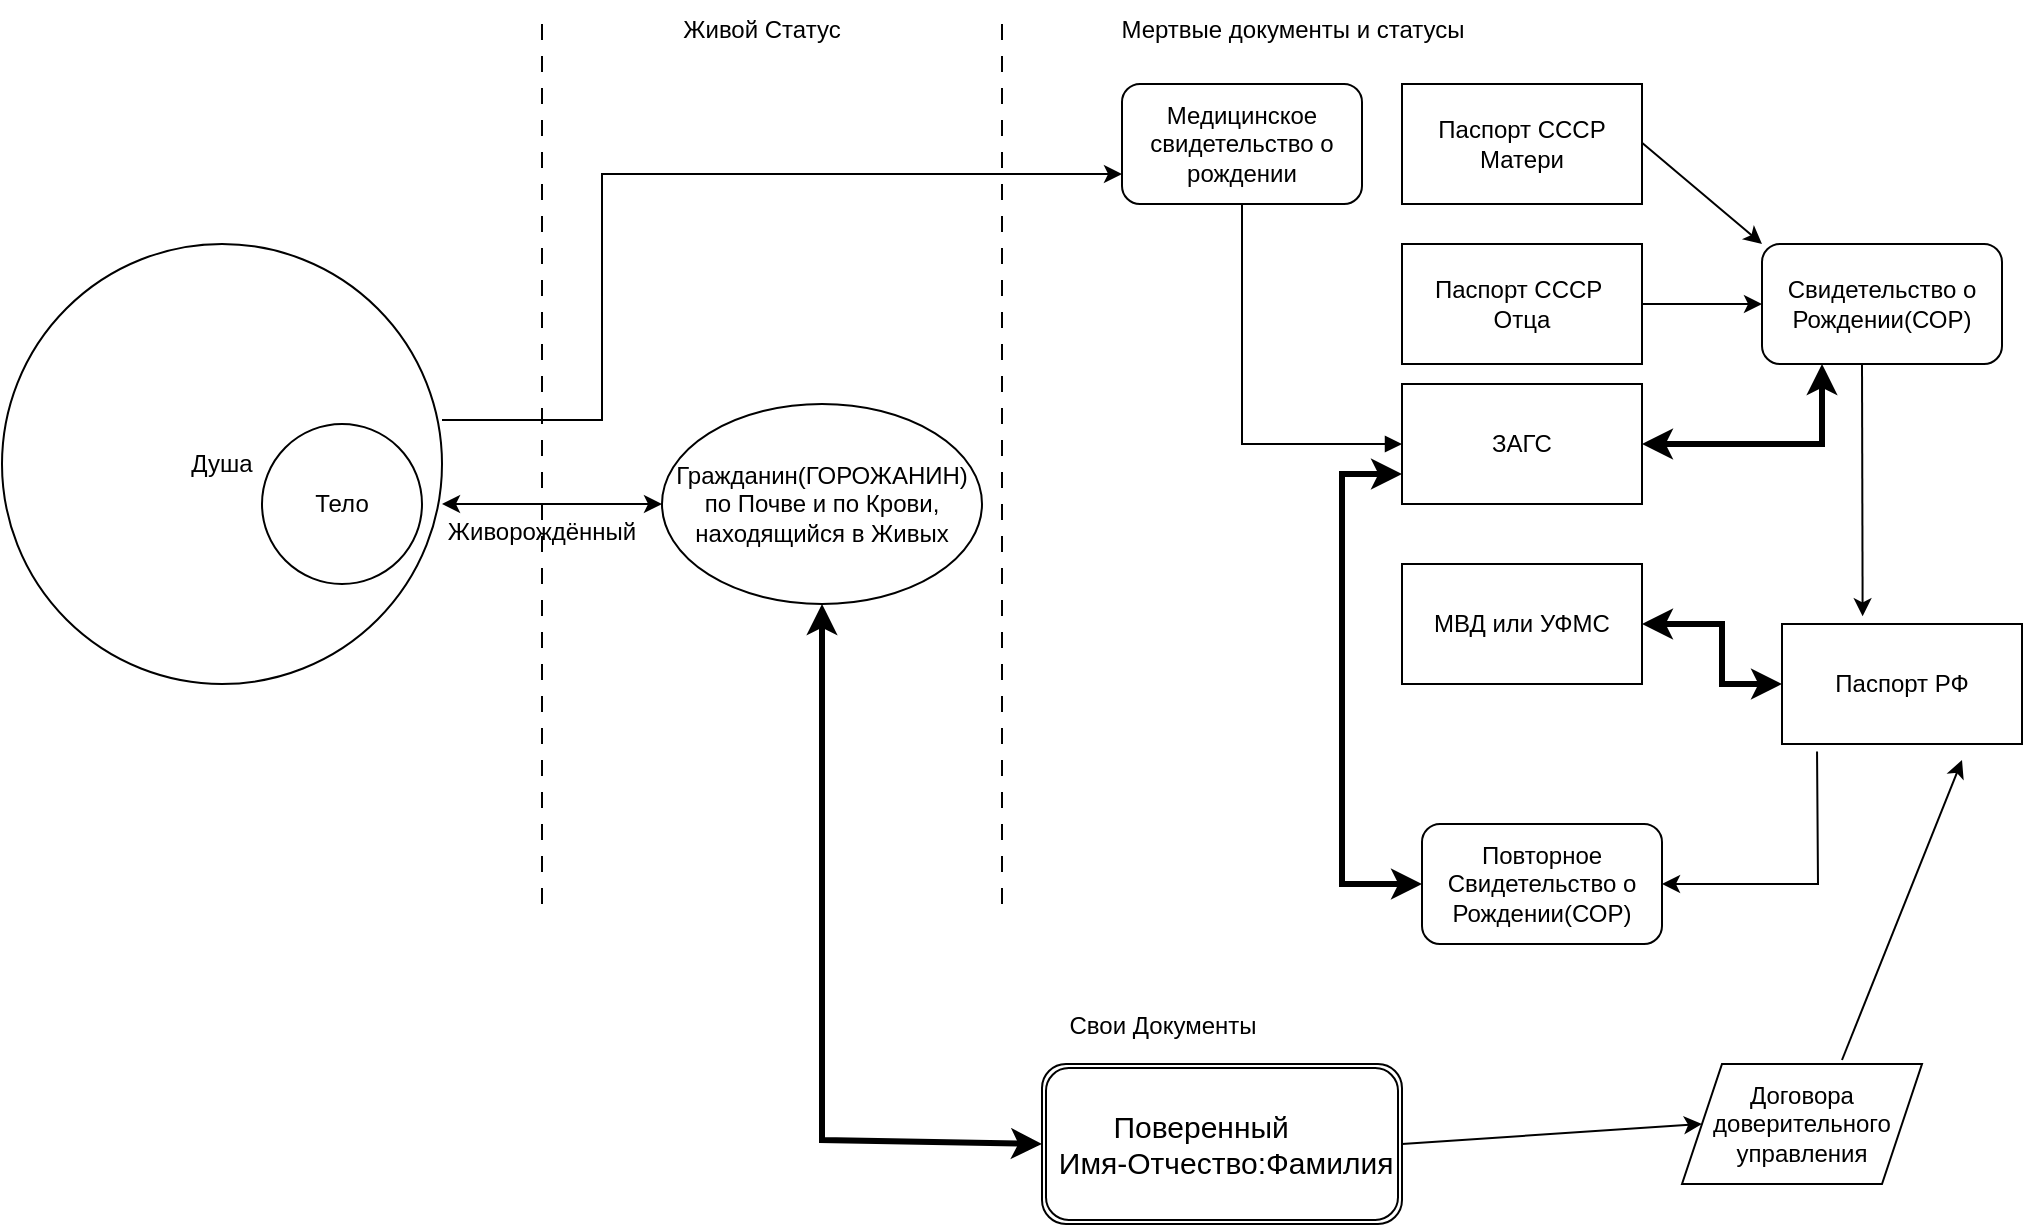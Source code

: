 <mxfile version="21.2.9" type="github">
  <diagram name="Страница 1" id="bMrQ0MzoH_sZkKh2n9hR">
    <mxGraphModel dx="1440" dy="766" grid="1" gridSize="10" guides="1" tooltips="1" connect="1" arrows="1" fold="1" page="1" pageScale="1" pageWidth="1169" pageHeight="827" math="0" shadow="0">
      <root>
        <mxCell id="0" />
        <mxCell id="1" parent="0" />
        <mxCell id="cwWUCkyU1rJAub2ugfKa-1" value="Душа" style="ellipse;whiteSpace=wrap;html=1;aspect=fixed;" vertex="1" parent="1">
          <mxGeometry x="60" y="152" width="220" height="220" as="geometry" />
        </mxCell>
        <mxCell id="cwWUCkyU1rJAub2ugfKa-5" value="Тело" style="ellipse;whiteSpace=wrap;html=1;aspect=fixed;align=center;verticalAlign=middle;labelBackgroundColor=default;labelBorderColor=none;" vertex="1" parent="1">
          <mxGeometry x="190" y="242" width="80" height="80" as="geometry" />
        </mxCell>
        <mxCell id="cwWUCkyU1rJAub2ugfKa-6" value="" style="endArrow=none;html=1;rounded=0;dashed=1;dashPattern=8 8;" edge="1" parent="1">
          <mxGeometry width="50" height="50" relative="1" as="geometry">
            <mxPoint x="330" y="482" as="sourcePoint" />
            <mxPoint x="330" y="42" as="targetPoint" />
          </mxGeometry>
        </mxCell>
        <mxCell id="cwWUCkyU1rJAub2ugfKa-7" value="" style="endArrow=classic;startArrow=classic;html=1;rounded=0;entryX=0;entryY=0.5;entryDx=0;entryDy=0;" edge="1" parent="1" target="cwWUCkyU1rJAub2ugfKa-13">
          <mxGeometry width="50" height="50" relative="1" as="geometry">
            <mxPoint x="280" y="282" as="sourcePoint" />
            <mxPoint x="400" y="282" as="targetPoint" />
          </mxGeometry>
        </mxCell>
        <mxCell id="cwWUCkyU1rJAub2ugfKa-10" value="Живорождённый" style="text;html=1;strokeColor=none;fillColor=none;align=center;verticalAlign=middle;whiteSpace=wrap;rounded=0;" vertex="1" parent="1">
          <mxGeometry x="300" y="281" width="60" height="30" as="geometry" />
        </mxCell>
        <mxCell id="cwWUCkyU1rJAub2ugfKa-13" value="Гражданин(ГОРОЖАНИН) по Почве и по Крови, находящийся в Живых" style="ellipse;whiteSpace=wrap;html=1;" vertex="1" parent="1">
          <mxGeometry x="390" y="232" width="160" height="100" as="geometry" />
        </mxCell>
        <mxCell id="cwWUCkyU1rJAub2ugfKa-14" value="" style="endArrow=none;html=1;rounded=0;dashed=1;dashPattern=8 8;" edge="1" parent="1">
          <mxGeometry width="50" height="50" relative="1" as="geometry">
            <mxPoint x="560" y="482" as="sourcePoint" />
            <mxPoint x="560" y="42" as="targetPoint" />
          </mxGeometry>
        </mxCell>
        <mxCell id="cwWUCkyU1rJAub2ugfKa-16" value="Паспорт РФ" style="rounded=0;whiteSpace=wrap;html=1;" vertex="1" parent="1">
          <mxGeometry x="950" y="342" width="120" height="60" as="geometry" />
        </mxCell>
        <mxCell id="cwWUCkyU1rJAub2ugfKa-17" value="Свидетельство о Рождении(СОР)" style="rounded=1;whiteSpace=wrap;html=1;" vertex="1" parent="1">
          <mxGeometry x="940" y="152" width="120" height="60" as="geometry" />
        </mxCell>
        <mxCell id="cwWUCkyU1rJAub2ugfKa-18" value="Паспорт СССР Матери" style="rounded=0;whiteSpace=wrap;html=1;" vertex="1" parent="1">
          <mxGeometry x="760" y="72" width="120" height="60" as="geometry" />
        </mxCell>
        <mxCell id="cwWUCkyU1rJAub2ugfKa-19" value="Паспорт СССР&amp;nbsp; Отца" style="rounded=0;whiteSpace=wrap;html=1;" vertex="1" parent="1">
          <mxGeometry x="760" y="152" width="120" height="60" as="geometry" />
        </mxCell>
        <mxCell id="cwWUCkyU1rJAub2ugfKa-20" value="ЗАГС" style="rounded=0;whiteSpace=wrap;html=1;" vertex="1" parent="1">
          <mxGeometry x="760" y="222" width="120" height="60" as="geometry" />
        </mxCell>
        <mxCell id="cwWUCkyU1rJAub2ugfKa-21" value="" style="endArrow=classic;startArrow=none;html=1;rounded=0;entryX=0;entryY=0;entryDx=0;entryDy=0;startFill=0;" edge="1" parent="1" target="cwWUCkyU1rJAub2ugfKa-17">
          <mxGeometry width="50" height="50" relative="1" as="geometry">
            <mxPoint x="880" y="101.37" as="sourcePoint" />
            <mxPoint x="990" y="101.37" as="targetPoint" />
          </mxGeometry>
        </mxCell>
        <mxCell id="cwWUCkyU1rJAub2ugfKa-22" value="" style="endArrow=classic;startArrow=classic;html=1;rounded=0;entryX=0.25;entryY=1;entryDx=0;entryDy=0;exitX=1;exitY=0.5;exitDx=0;exitDy=0;strokeWidth=3;" edge="1" parent="1" source="cwWUCkyU1rJAub2ugfKa-20" target="cwWUCkyU1rJAub2ugfKa-17">
          <mxGeometry width="50" height="50" relative="1" as="geometry">
            <mxPoint x="890" y="111.37" as="sourcePoint" />
            <mxPoint x="950" y="162" as="targetPoint" />
            <Array as="points">
              <mxPoint x="970" y="252" />
            </Array>
          </mxGeometry>
        </mxCell>
        <mxCell id="cwWUCkyU1rJAub2ugfKa-23" value="" style="endArrow=classic;startArrow=none;html=1;rounded=0;entryX=0;entryY=0.5;entryDx=0;entryDy=0;exitX=1;exitY=0.5;exitDx=0;exitDy=0;startFill=0;" edge="1" parent="1" source="cwWUCkyU1rJAub2ugfKa-19" target="cwWUCkyU1rJAub2ugfKa-17">
          <mxGeometry width="50" height="50" relative="1" as="geometry">
            <mxPoint x="900" y="121.37" as="sourcePoint" />
            <mxPoint x="960" y="172" as="targetPoint" />
          </mxGeometry>
        </mxCell>
        <mxCell id="cwWUCkyU1rJAub2ugfKa-24" value="" style="endArrow=classic;startArrow=none;html=1;rounded=0;entryX=0.336;entryY=-0.064;entryDx=0;entryDy=0;startFill=0;entryPerimeter=0;" edge="1" parent="1" target="cwWUCkyU1rJAub2ugfKa-16">
          <mxGeometry width="50" height="50" relative="1" as="geometry">
            <mxPoint x="990" y="212" as="sourcePoint" />
            <mxPoint x="1050" y="262.63" as="targetPoint" />
          </mxGeometry>
        </mxCell>
        <mxCell id="cwWUCkyU1rJAub2ugfKa-25" value="Повторное Свидетельство о Рождении(СОР)" style="rounded=1;whiteSpace=wrap;html=1;" vertex="1" parent="1">
          <mxGeometry x="770" y="442" width="120" height="60" as="geometry" />
        </mxCell>
        <mxCell id="cwWUCkyU1rJAub2ugfKa-26" value="" style="endArrow=classic;startArrow=none;html=1;rounded=0;entryX=1;entryY=0.5;entryDx=0;entryDy=0;startFill=0;exitX=0.146;exitY=1.063;exitDx=0;exitDy=0;exitPerimeter=0;" edge="1" parent="1" source="cwWUCkyU1rJAub2ugfKa-16" target="cwWUCkyU1rJAub2ugfKa-25">
          <mxGeometry width="50" height="50" relative="1" as="geometry">
            <mxPoint x="1000" y="222" as="sourcePoint" />
            <mxPoint x="1000" y="348" as="targetPoint" />
            <Array as="points">
              <mxPoint x="968" y="472" />
              <mxPoint x="920" y="472" />
            </Array>
          </mxGeometry>
        </mxCell>
        <mxCell id="cwWUCkyU1rJAub2ugfKa-27" value="" style="endArrow=classic;startArrow=classic;html=1;rounded=0;strokeWidth=3;exitX=0;exitY=0.5;exitDx=0;exitDy=0;entryX=0;entryY=0.75;entryDx=0;entryDy=0;" edge="1" parent="1" source="cwWUCkyU1rJAub2ugfKa-25" target="cwWUCkyU1rJAub2ugfKa-20">
          <mxGeometry width="50" height="50" relative="1" as="geometry">
            <mxPoint x="833" y="442" as="sourcePoint" />
            <mxPoint x="720" y="262" as="targetPoint" />
            <Array as="points">
              <mxPoint x="730" y="472" />
              <mxPoint x="730" y="267" />
            </Array>
          </mxGeometry>
        </mxCell>
        <mxCell id="cwWUCkyU1rJAub2ugfKa-29" value="Медицинское свидетельство о рождении" style="rounded=1;whiteSpace=wrap;html=1;" vertex="1" parent="1">
          <mxGeometry x="620" y="72" width="120" height="60" as="geometry" />
        </mxCell>
        <mxCell id="cwWUCkyU1rJAub2ugfKa-30" value="" style="endArrow=classic;html=1;rounded=0;entryX=0;entryY=0.75;entryDx=0;entryDy=0;" edge="1" parent="1" target="cwWUCkyU1rJAub2ugfKa-29">
          <mxGeometry width="50" height="50" relative="1" as="geometry">
            <mxPoint x="280" y="240" as="sourcePoint" />
            <mxPoint x="550" y="252" as="targetPoint" />
            <Array as="points">
              <mxPoint x="360" y="240" />
              <mxPoint x="360" y="117" />
            </Array>
          </mxGeometry>
        </mxCell>
        <mxCell id="cwWUCkyU1rJAub2ugfKa-31" value="Живой Статус" style="text;html=1;strokeColor=none;fillColor=none;align=center;verticalAlign=middle;whiteSpace=wrap;rounded=0;" vertex="1" parent="1">
          <mxGeometry x="360" y="30" width="160" height="30" as="geometry" />
        </mxCell>
        <mxCell id="cwWUCkyU1rJAub2ugfKa-32" value="Мертвые документы и статусы" style="text;html=1;align=center;verticalAlign=middle;resizable=0;points=[];autosize=1;strokeColor=none;fillColor=none;" vertex="1" parent="1">
          <mxGeometry x="605" y="30" width="200" height="30" as="geometry" />
        </mxCell>
        <mxCell id="cwWUCkyU1rJAub2ugfKa-33" value="" style="endArrow=none;startArrow=block;html=1;rounded=0;entryX=0.5;entryY=1;entryDx=0;entryDy=0;exitX=0;exitY=0.5;exitDx=0;exitDy=0;startFill=1;endFill=0;" edge="1" parent="1" source="cwWUCkyU1rJAub2ugfKa-20" target="cwWUCkyU1rJAub2ugfKa-29">
          <mxGeometry width="50" height="50" relative="1" as="geometry">
            <mxPoint x="560" y="312" as="sourcePoint" />
            <mxPoint x="610" y="262" as="targetPoint" />
            <Array as="points">
              <mxPoint x="680" y="252" />
            </Array>
          </mxGeometry>
        </mxCell>
        <mxCell id="cwWUCkyU1rJAub2ugfKa-34" value="&lt;font style=&quot;font-size: 15px;&quot;&gt;Поверенный&amp;nbsp; &amp;nbsp; &amp;nbsp;&lt;br&gt;&amp;nbsp;Имя-Отчество:Фамилия&lt;/font&gt;" style="shape=ext;double=1;rounded=1;whiteSpace=wrap;html=1;" vertex="1" parent="1">
          <mxGeometry x="580" y="562" width="180" height="80" as="geometry" />
        </mxCell>
        <mxCell id="cwWUCkyU1rJAub2ugfKa-38" value="МВД или УФМС" style="whiteSpace=wrap;html=1;" vertex="1" parent="1">
          <mxGeometry x="760" y="312" width="120" height="60" as="geometry" />
        </mxCell>
        <mxCell id="cwWUCkyU1rJAub2ugfKa-39" value="" style="endArrow=classic;startArrow=classic;html=1;rounded=0;entryX=0;entryY=0.5;entryDx=0;entryDy=0;startFill=1;exitX=1;exitY=0.5;exitDx=0;exitDy=0;strokeWidth=3;" edge="1" parent="1" source="cwWUCkyU1rJAub2ugfKa-38" target="cwWUCkyU1rJAub2ugfKa-16">
          <mxGeometry width="50" height="50" relative="1" as="geometry">
            <mxPoint x="1000" y="222" as="sourcePoint" />
            <mxPoint x="1000" y="348" as="targetPoint" />
            <Array as="points">
              <mxPoint x="920" y="342" />
              <mxPoint x="920" y="372" />
            </Array>
          </mxGeometry>
        </mxCell>
        <mxCell id="cwWUCkyU1rJAub2ugfKa-41" value="Свои Документы" style="text;html=1;align=center;verticalAlign=middle;resizable=0;points=[];autosize=1;strokeColor=none;fillColor=none;" vertex="1" parent="1">
          <mxGeometry x="580" y="528" width="120" height="30" as="geometry" />
        </mxCell>
        <mxCell id="cwWUCkyU1rJAub2ugfKa-42" value="" style="endArrow=classic;startArrow=classic;html=1;rounded=0;entryX=0.5;entryY=1;entryDx=0;entryDy=0;exitX=0;exitY=0.5;exitDx=0;exitDy=0;strokeWidth=3;" edge="1" parent="1" source="cwWUCkyU1rJAub2ugfKa-34" target="cwWUCkyU1rJAub2ugfKa-13">
          <mxGeometry width="50" height="50" relative="1" as="geometry">
            <mxPoint x="660" y="400" as="sourcePoint" />
            <mxPoint x="710" y="350" as="targetPoint" />
            <Array as="points">
              <mxPoint x="470" y="600" />
            </Array>
          </mxGeometry>
        </mxCell>
        <mxCell id="cwWUCkyU1rJAub2ugfKa-46" value="Договора доверительного управления" style="shape=parallelogram;perimeter=parallelogramPerimeter;whiteSpace=wrap;html=1;fixedSize=1;" vertex="1" parent="1">
          <mxGeometry x="900" y="562" width="120" height="60" as="geometry" />
        </mxCell>
        <mxCell id="cwWUCkyU1rJAub2ugfKa-47" value="" style="endArrow=classic;html=1;rounded=0;entryX=0;entryY=0.5;entryDx=0;entryDy=0;exitX=1;exitY=0.5;exitDx=0;exitDy=0;" edge="1" parent="1" source="cwWUCkyU1rJAub2ugfKa-34" target="cwWUCkyU1rJAub2ugfKa-46">
          <mxGeometry width="50" height="50" relative="1" as="geometry">
            <mxPoint x="660" y="350" as="sourcePoint" />
            <mxPoint x="710" y="300" as="targetPoint" />
          </mxGeometry>
        </mxCell>
        <mxCell id="cwWUCkyU1rJAub2ugfKa-48" value="" style="endArrow=classic;html=1;rounded=0;" edge="1" parent="1">
          <mxGeometry width="50" height="50" relative="1" as="geometry">
            <mxPoint x="980" y="560" as="sourcePoint" />
            <mxPoint x="1040" y="410" as="targetPoint" />
          </mxGeometry>
        </mxCell>
      </root>
    </mxGraphModel>
  </diagram>
</mxfile>
